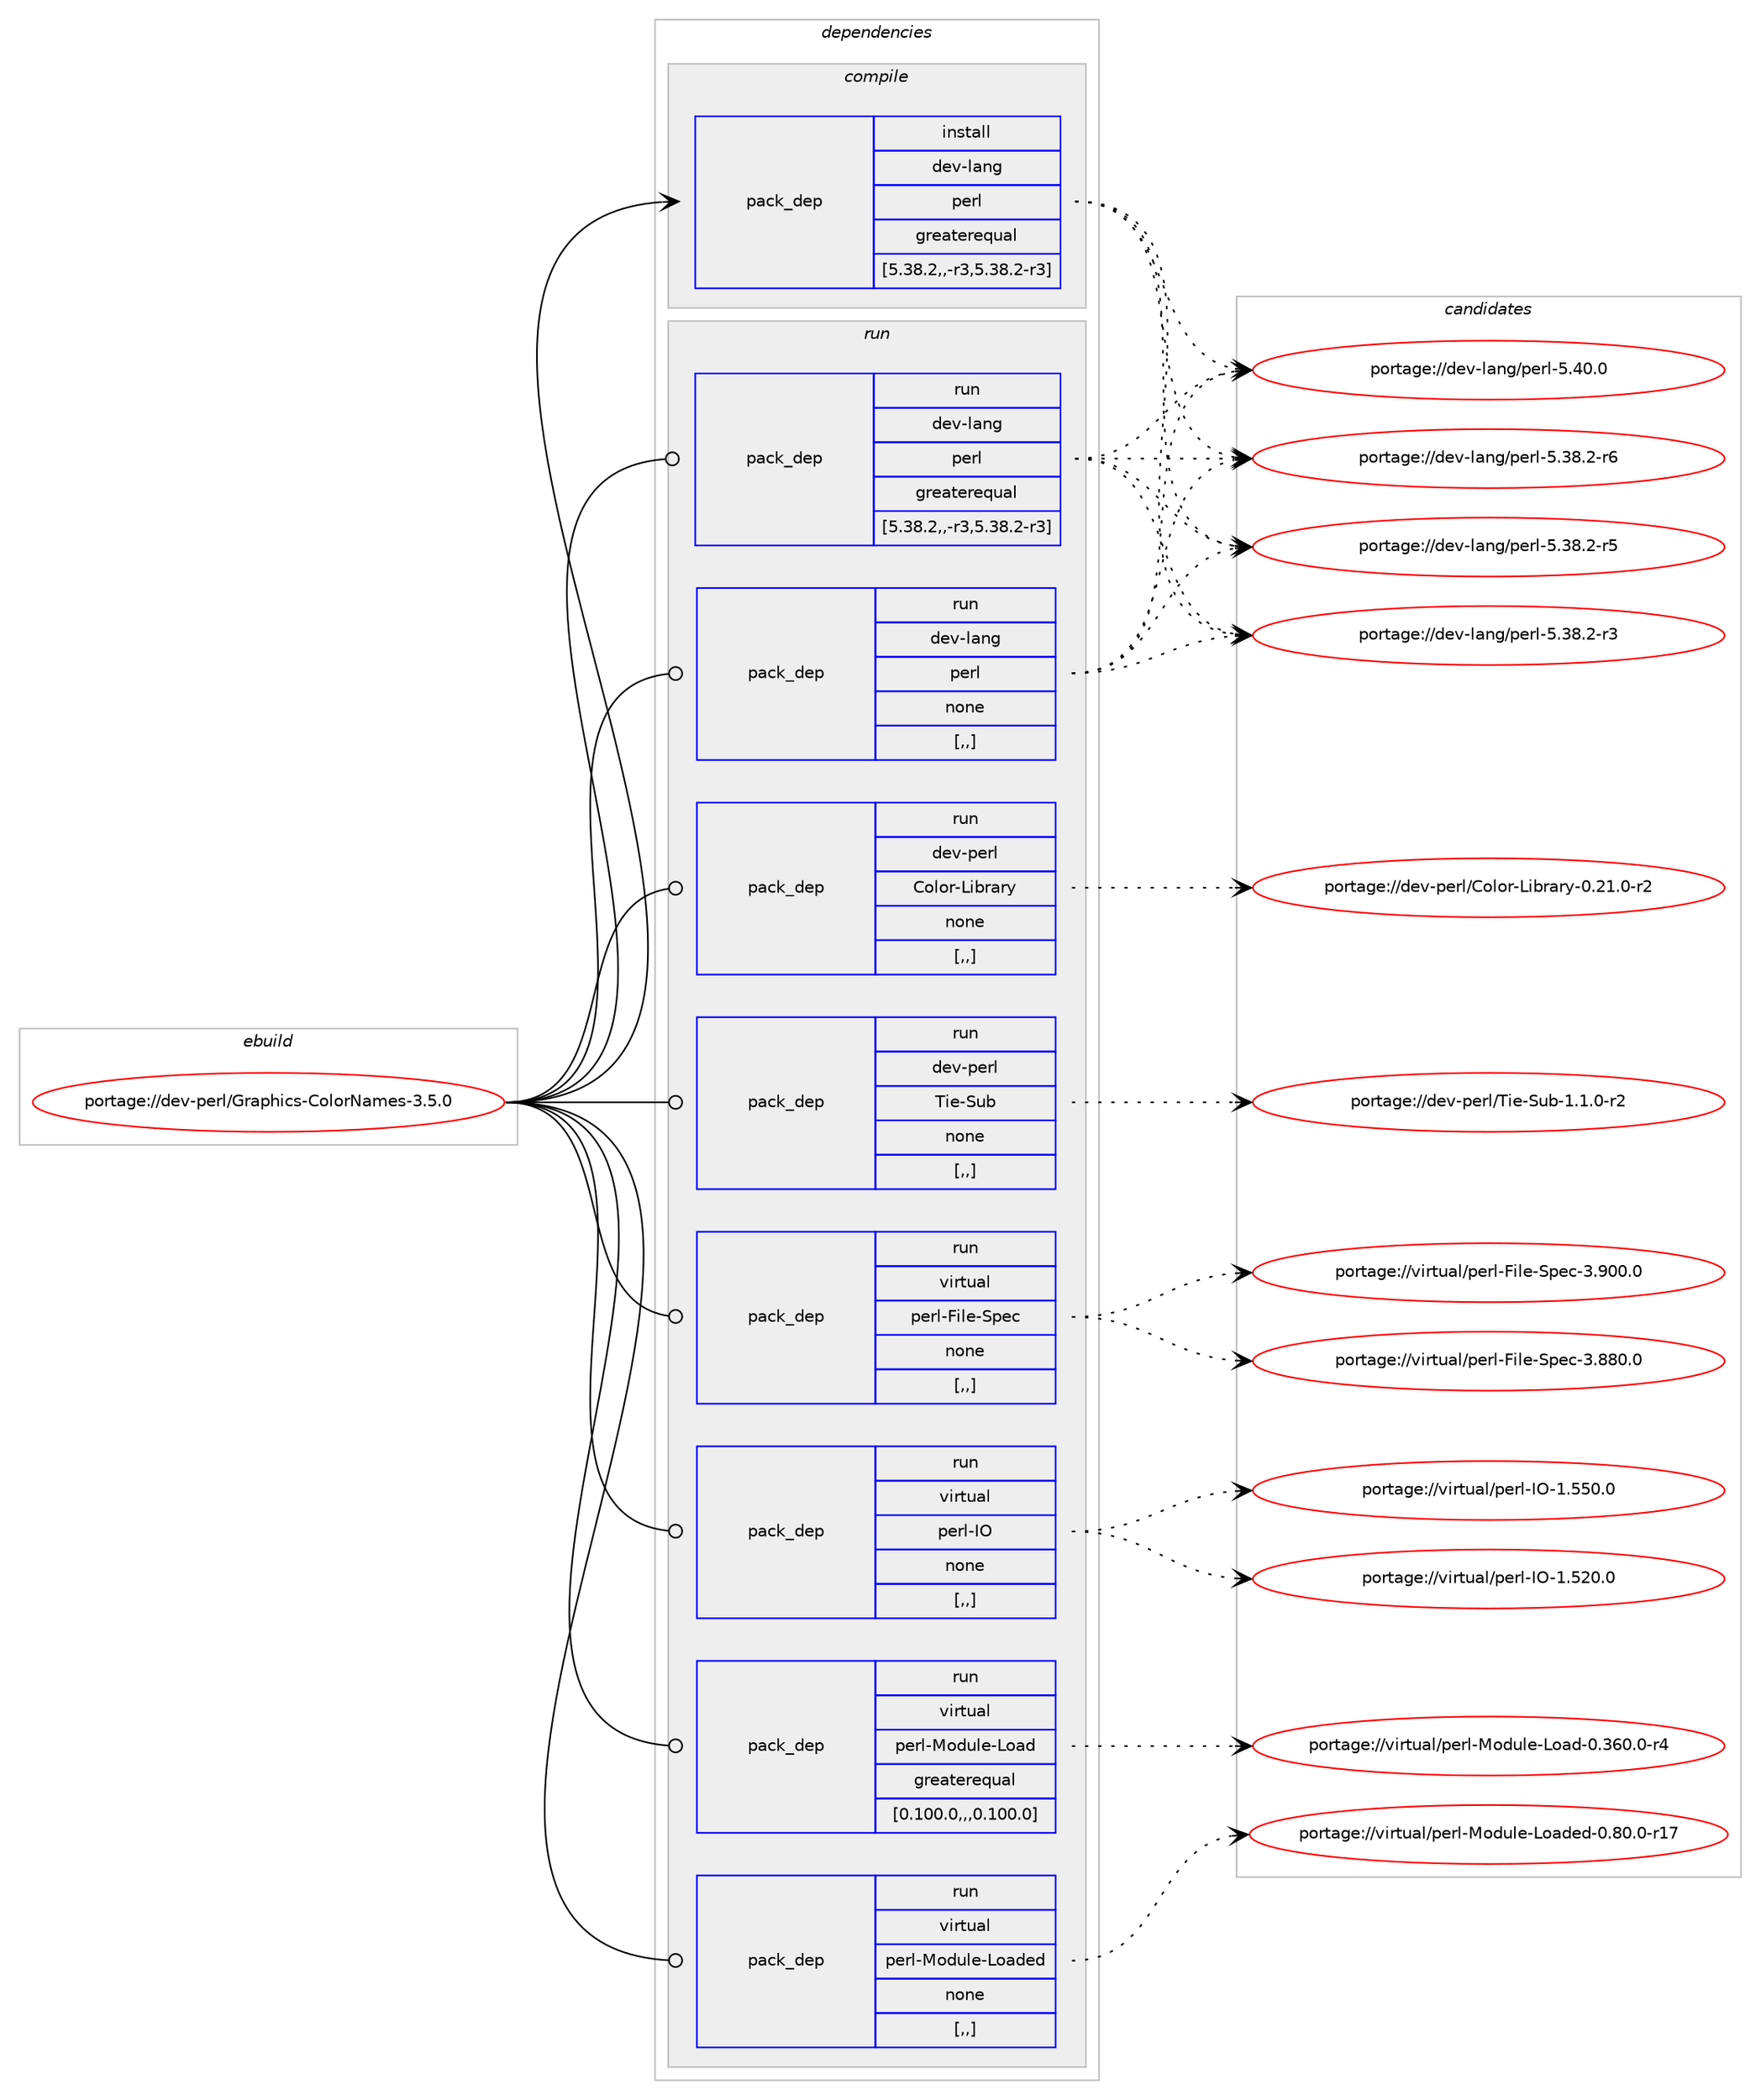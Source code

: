 digraph prolog {

# *************
# Graph options
# *************

newrank=true;
concentrate=true;
compound=true;
graph [rankdir=LR,fontname=Helvetica,fontsize=10,ranksep=1.5];#, ranksep=2.5, nodesep=0.2];
edge  [arrowhead=vee];
node  [fontname=Helvetica,fontsize=10];

# **********
# The ebuild
# **********

subgraph cluster_leftcol {
color=gray;
label=<<i>ebuild</i>>;
id [label="portage://dev-perl/Graphics-ColorNames-3.5.0", color=red, width=4, href="../dev-perl/Graphics-ColorNames-3.5.0.svg"];
}

# ****************
# The dependencies
# ****************

subgraph cluster_midcol {
color=gray;
label=<<i>dependencies</i>>;
subgraph cluster_compile {
fillcolor="#eeeeee";
style=filled;
label=<<i>compile</i>>;
subgraph pack100128 {
dependency131249 [label=<<TABLE BORDER="0" CELLBORDER="1" CELLSPACING="0" CELLPADDING="4" WIDTH="220"><TR><TD ROWSPAN="6" CELLPADDING="30">pack_dep</TD></TR><TR><TD WIDTH="110">install</TD></TR><TR><TD>dev-lang</TD></TR><TR><TD>perl</TD></TR><TR><TD>greaterequal</TD></TR><TR><TD>[5.38.2,,-r3,5.38.2-r3]</TD></TR></TABLE>>, shape=none, color=blue];
}
id:e -> dependency131249:w [weight=20,style="solid",arrowhead="vee"];
}
subgraph cluster_compileandrun {
fillcolor="#eeeeee";
style=filled;
label=<<i>compile and run</i>>;
}
subgraph cluster_run {
fillcolor="#eeeeee";
style=filled;
label=<<i>run</i>>;
subgraph pack100129 {
dependency131250 [label=<<TABLE BORDER="0" CELLBORDER="1" CELLSPACING="0" CELLPADDING="4" WIDTH="220"><TR><TD ROWSPAN="6" CELLPADDING="30">pack_dep</TD></TR><TR><TD WIDTH="110">run</TD></TR><TR><TD>dev-lang</TD></TR><TR><TD>perl</TD></TR><TR><TD>greaterequal</TD></TR><TR><TD>[5.38.2,,-r3,5.38.2-r3]</TD></TR></TABLE>>, shape=none, color=blue];
}
id:e -> dependency131250:w [weight=20,style="solid",arrowhead="odot"];
subgraph pack100130 {
dependency131251 [label=<<TABLE BORDER="0" CELLBORDER="1" CELLSPACING="0" CELLPADDING="4" WIDTH="220"><TR><TD ROWSPAN="6" CELLPADDING="30">pack_dep</TD></TR><TR><TD WIDTH="110">run</TD></TR><TR><TD>dev-lang</TD></TR><TR><TD>perl</TD></TR><TR><TD>none</TD></TR><TR><TD>[,,]</TD></TR></TABLE>>, shape=none, color=blue];
}
id:e -> dependency131251:w [weight=20,style="solid",arrowhead="odot"];
subgraph pack100131 {
dependency131252 [label=<<TABLE BORDER="0" CELLBORDER="1" CELLSPACING="0" CELLPADDING="4" WIDTH="220"><TR><TD ROWSPAN="6" CELLPADDING="30">pack_dep</TD></TR><TR><TD WIDTH="110">run</TD></TR><TR><TD>dev-perl</TD></TR><TR><TD>Color-Library</TD></TR><TR><TD>none</TD></TR><TR><TD>[,,]</TD></TR></TABLE>>, shape=none, color=blue];
}
id:e -> dependency131252:w [weight=20,style="solid",arrowhead="odot"];
subgraph pack100132 {
dependency131253 [label=<<TABLE BORDER="0" CELLBORDER="1" CELLSPACING="0" CELLPADDING="4" WIDTH="220"><TR><TD ROWSPAN="6" CELLPADDING="30">pack_dep</TD></TR><TR><TD WIDTH="110">run</TD></TR><TR><TD>dev-perl</TD></TR><TR><TD>Tie-Sub</TD></TR><TR><TD>none</TD></TR><TR><TD>[,,]</TD></TR></TABLE>>, shape=none, color=blue];
}
id:e -> dependency131253:w [weight=20,style="solid",arrowhead="odot"];
subgraph pack100133 {
dependency131254 [label=<<TABLE BORDER="0" CELLBORDER="1" CELLSPACING="0" CELLPADDING="4" WIDTH="220"><TR><TD ROWSPAN="6" CELLPADDING="30">pack_dep</TD></TR><TR><TD WIDTH="110">run</TD></TR><TR><TD>virtual</TD></TR><TR><TD>perl-File-Spec</TD></TR><TR><TD>none</TD></TR><TR><TD>[,,]</TD></TR></TABLE>>, shape=none, color=blue];
}
id:e -> dependency131254:w [weight=20,style="solid",arrowhead="odot"];
subgraph pack100134 {
dependency131255 [label=<<TABLE BORDER="0" CELLBORDER="1" CELLSPACING="0" CELLPADDING="4" WIDTH="220"><TR><TD ROWSPAN="6" CELLPADDING="30">pack_dep</TD></TR><TR><TD WIDTH="110">run</TD></TR><TR><TD>virtual</TD></TR><TR><TD>perl-IO</TD></TR><TR><TD>none</TD></TR><TR><TD>[,,]</TD></TR></TABLE>>, shape=none, color=blue];
}
id:e -> dependency131255:w [weight=20,style="solid",arrowhead="odot"];
subgraph pack100135 {
dependency131256 [label=<<TABLE BORDER="0" CELLBORDER="1" CELLSPACING="0" CELLPADDING="4" WIDTH="220"><TR><TD ROWSPAN="6" CELLPADDING="30">pack_dep</TD></TR><TR><TD WIDTH="110">run</TD></TR><TR><TD>virtual</TD></TR><TR><TD>perl-Module-Load</TD></TR><TR><TD>greaterequal</TD></TR><TR><TD>[0.100.0,,,0.100.0]</TD></TR></TABLE>>, shape=none, color=blue];
}
id:e -> dependency131256:w [weight=20,style="solid",arrowhead="odot"];
subgraph pack100136 {
dependency131257 [label=<<TABLE BORDER="0" CELLBORDER="1" CELLSPACING="0" CELLPADDING="4" WIDTH="220"><TR><TD ROWSPAN="6" CELLPADDING="30">pack_dep</TD></TR><TR><TD WIDTH="110">run</TD></TR><TR><TD>virtual</TD></TR><TR><TD>perl-Module-Loaded</TD></TR><TR><TD>none</TD></TR><TR><TD>[,,]</TD></TR></TABLE>>, shape=none, color=blue];
}
id:e -> dependency131257:w [weight=20,style="solid",arrowhead="odot"];
}
}

# **************
# The candidates
# **************

subgraph cluster_choices {
rank=same;
color=gray;
label=<<i>candidates</i>>;

subgraph choice100128 {
color=black;
nodesep=1;
choice10010111845108971101034711210111410845534652484648 [label="portage://dev-lang/perl-5.40.0", color=red, width=4,href="../dev-lang/perl-5.40.0.svg"];
choice100101118451089711010347112101114108455346515646504511454 [label="portage://dev-lang/perl-5.38.2-r6", color=red, width=4,href="../dev-lang/perl-5.38.2-r6.svg"];
choice100101118451089711010347112101114108455346515646504511453 [label="portage://dev-lang/perl-5.38.2-r5", color=red, width=4,href="../dev-lang/perl-5.38.2-r5.svg"];
choice100101118451089711010347112101114108455346515646504511451 [label="portage://dev-lang/perl-5.38.2-r3", color=red, width=4,href="../dev-lang/perl-5.38.2-r3.svg"];
dependency131249:e -> choice10010111845108971101034711210111410845534652484648:w [style=dotted,weight="100"];
dependency131249:e -> choice100101118451089711010347112101114108455346515646504511454:w [style=dotted,weight="100"];
dependency131249:e -> choice100101118451089711010347112101114108455346515646504511453:w [style=dotted,weight="100"];
dependency131249:e -> choice100101118451089711010347112101114108455346515646504511451:w [style=dotted,weight="100"];
}
subgraph choice100129 {
color=black;
nodesep=1;
choice10010111845108971101034711210111410845534652484648 [label="portage://dev-lang/perl-5.40.0", color=red, width=4,href="../dev-lang/perl-5.40.0.svg"];
choice100101118451089711010347112101114108455346515646504511454 [label="portage://dev-lang/perl-5.38.2-r6", color=red, width=4,href="../dev-lang/perl-5.38.2-r6.svg"];
choice100101118451089711010347112101114108455346515646504511453 [label="portage://dev-lang/perl-5.38.2-r5", color=red, width=4,href="../dev-lang/perl-5.38.2-r5.svg"];
choice100101118451089711010347112101114108455346515646504511451 [label="portage://dev-lang/perl-5.38.2-r3", color=red, width=4,href="../dev-lang/perl-5.38.2-r3.svg"];
dependency131250:e -> choice10010111845108971101034711210111410845534652484648:w [style=dotted,weight="100"];
dependency131250:e -> choice100101118451089711010347112101114108455346515646504511454:w [style=dotted,weight="100"];
dependency131250:e -> choice100101118451089711010347112101114108455346515646504511453:w [style=dotted,weight="100"];
dependency131250:e -> choice100101118451089711010347112101114108455346515646504511451:w [style=dotted,weight="100"];
}
subgraph choice100130 {
color=black;
nodesep=1;
choice10010111845108971101034711210111410845534652484648 [label="portage://dev-lang/perl-5.40.0", color=red, width=4,href="../dev-lang/perl-5.40.0.svg"];
choice100101118451089711010347112101114108455346515646504511454 [label="portage://dev-lang/perl-5.38.2-r6", color=red, width=4,href="../dev-lang/perl-5.38.2-r6.svg"];
choice100101118451089711010347112101114108455346515646504511453 [label="portage://dev-lang/perl-5.38.2-r5", color=red, width=4,href="../dev-lang/perl-5.38.2-r5.svg"];
choice100101118451089711010347112101114108455346515646504511451 [label="portage://dev-lang/perl-5.38.2-r3", color=red, width=4,href="../dev-lang/perl-5.38.2-r3.svg"];
dependency131251:e -> choice10010111845108971101034711210111410845534652484648:w [style=dotted,weight="100"];
dependency131251:e -> choice100101118451089711010347112101114108455346515646504511454:w [style=dotted,weight="100"];
dependency131251:e -> choice100101118451089711010347112101114108455346515646504511453:w [style=dotted,weight="100"];
dependency131251:e -> choice100101118451089711010347112101114108455346515646504511451:w [style=dotted,weight="100"];
}
subgraph choice100131 {
color=black;
nodesep=1;
choice10010111845112101114108476711110811111445761059811497114121454846504946484511450 [label="portage://dev-perl/Color-Library-0.21.0-r2", color=red, width=4,href="../dev-perl/Color-Library-0.21.0-r2.svg"];
dependency131252:e -> choice10010111845112101114108476711110811111445761059811497114121454846504946484511450:w [style=dotted,weight="100"];
}
subgraph choice100132 {
color=black;
nodesep=1;
choice1001011184511210111410847841051014583117984549464946484511450 [label="portage://dev-perl/Tie-Sub-1.1.0-r2", color=red, width=4,href="../dev-perl/Tie-Sub-1.1.0-r2.svg"];
dependency131253:e -> choice1001011184511210111410847841051014583117984549464946484511450:w [style=dotted,weight="100"];
}
subgraph choice100133 {
color=black;
nodesep=1;
choice118105114116117971084711210111410845701051081014583112101994551465748484648 [label="portage://virtual/perl-File-Spec-3.900.0", color=red, width=4,href="../virtual/perl-File-Spec-3.900.0.svg"];
choice118105114116117971084711210111410845701051081014583112101994551465656484648 [label="portage://virtual/perl-File-Spec-3.880.0", color=red, width=4,href="../virtual/perl-File-Spec-3.880.0.svg"];
dependency131254:e -> choice118105114116117971084711210111410845701051081014583112101994551465748484648:w [style=dotted,weight="100"];
dependency131254:e -> choice118105114116117971084711210111410845701051081014583112101994551465656484648:w [style=dotted,weight="100"];
}
subgraph choice100134 {
color=black;
nodesep=1;
choice11810511411611797108471121011141084573794549465353484648 [label="portage://virtual/perl-IO-1.550.0", color=red, width=4,href="../virtual/perl-IO-1.550.0.svg"];
choice11810511411611797108471121011141084573794549465350484648 [label="portage://virtual/perl-IO-1.520.0", color=red, width=4,href="../virtual/perl-IO-1.520.0.svg"];
dependency131255:e -> choice11810511411611797108471121011141084573794549465353484648:w [style=dotted,weight="100"];
dependency131255:e -> choice11810511411611797108471121011141084573794549465350484648:w [style=dotted,weight="100"];
}
subgraph choice100135 {
color=black;
nodesep=1;
choice1181051141161179710847112101114108457711110011710810145761119710045484651544846484511452 [label="portage://virtual/perl-Module-Load-0.360.0-r4", color=red, width=4,href="../virtual/perl-Module-Load-0.360.0-r4.svg"];
dependency131256:e -> choice1181051141161179710847112101114108457711110011710810145761119710045484651544846484511452:w [style=dotted,weight="100"];
}
subgraph choice100136 {
color=black;
nodesep=1;
choice1181051141161179710847112101114108457711110011710810145761119710010110045484656484648451144955 [label="portage://virtual/perl-Module-Loaded-0.80.0-r17", color=red, width=4,href="../virtual/perl-Module-Loaded-0.80.0-r17.svg"];
dependency131257:e -> choice1181051141161179710847112101114108457711110011710810145761119710010110045484656484648451144955:w [style=dotted,weight="100"];
}
}

}
